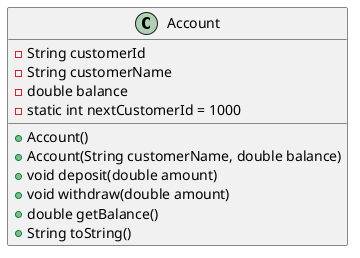 @startuml
class Account {
  - String customerId
  - String customerName
  - double balance        
  - static int nextCustomerId = 1000
  + Account()
  + Account(String customerName, double balance)      
  + void deposit(double amount)
  + void withdraw(double amount)
  + double getBalance()
  + String toString()
}
@enduml